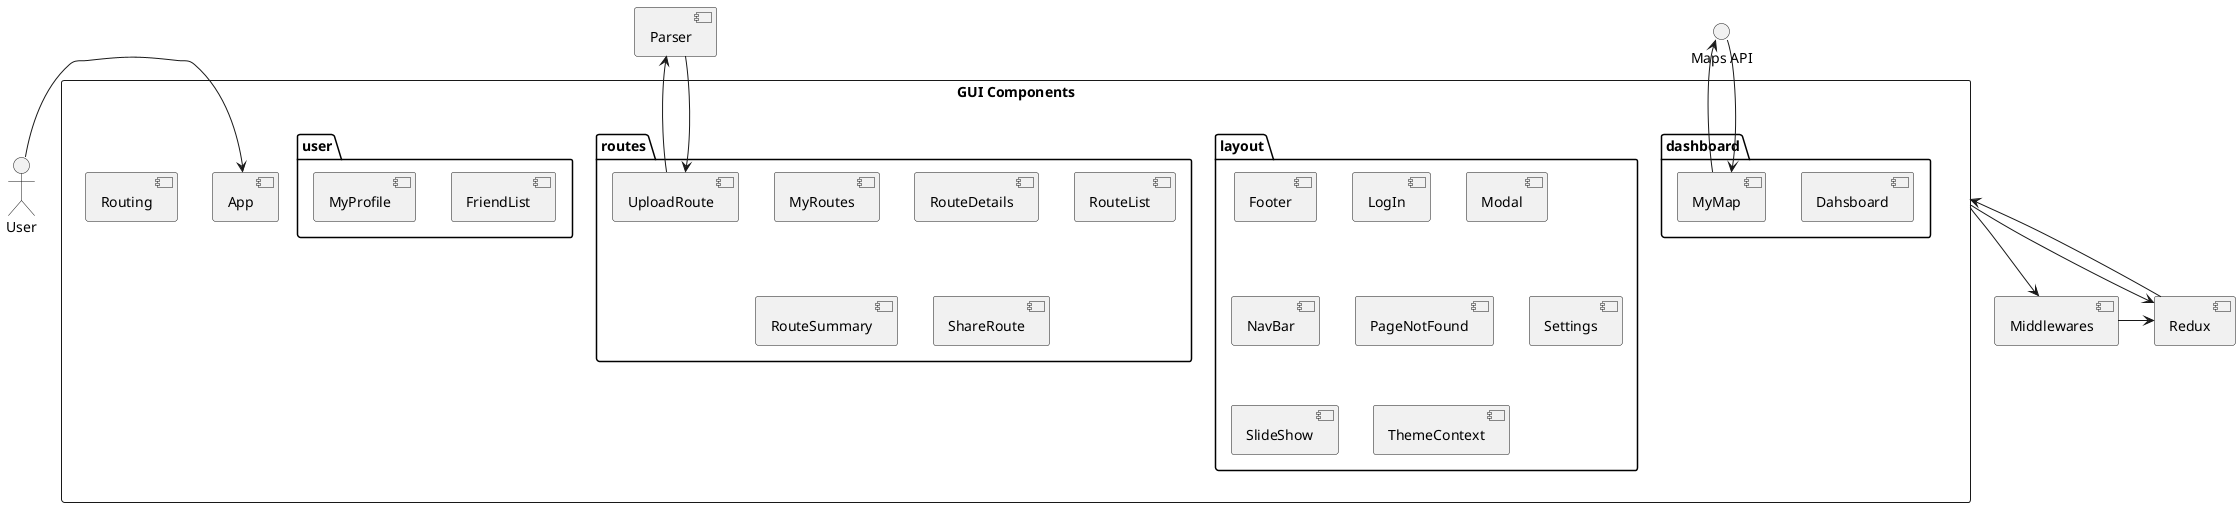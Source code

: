 @startuml

rectangle "GUI Components" as react {
    folder "dashboard" as dashboard {
        [Dahsboard] as das
        [MyMap] as map
    }
    folder "layout" as layout {
        [Footer] as footer
        [LogIn] as login 
        [Modal] as modal
        [NavBar] as navbar
        [PageNotFound] as pnf 
        [Settings] as settings
        [SlideShow] as ss
        [ThemeContext] as tc 
    }
    folder "routes" as routes {
        [MyRoutes] as mr 
        [RouteDetails] as rd 
        [RouteList] as rl 
        [RouteSummary] as rs 
        [ShareRoute] as sr 
        [UploadRoute] as ur 
    }
    folder "user" as user {
        [FriendList] as fl 
        [MyProfile] as mp 
    }
    [Routing] as routing
    [App] as app
}

[Redux] as redux
[Parser] as parser
[Middlewares] as middlewares
() "Maps API" as imaps

:User: -right-> app
ur --> parser
parser --> ur
map --> imaps
imaps --> map
react -down-> redux
redux -up-> react
react -down-> middlewares
middlewares -right-> redux








@enduml
